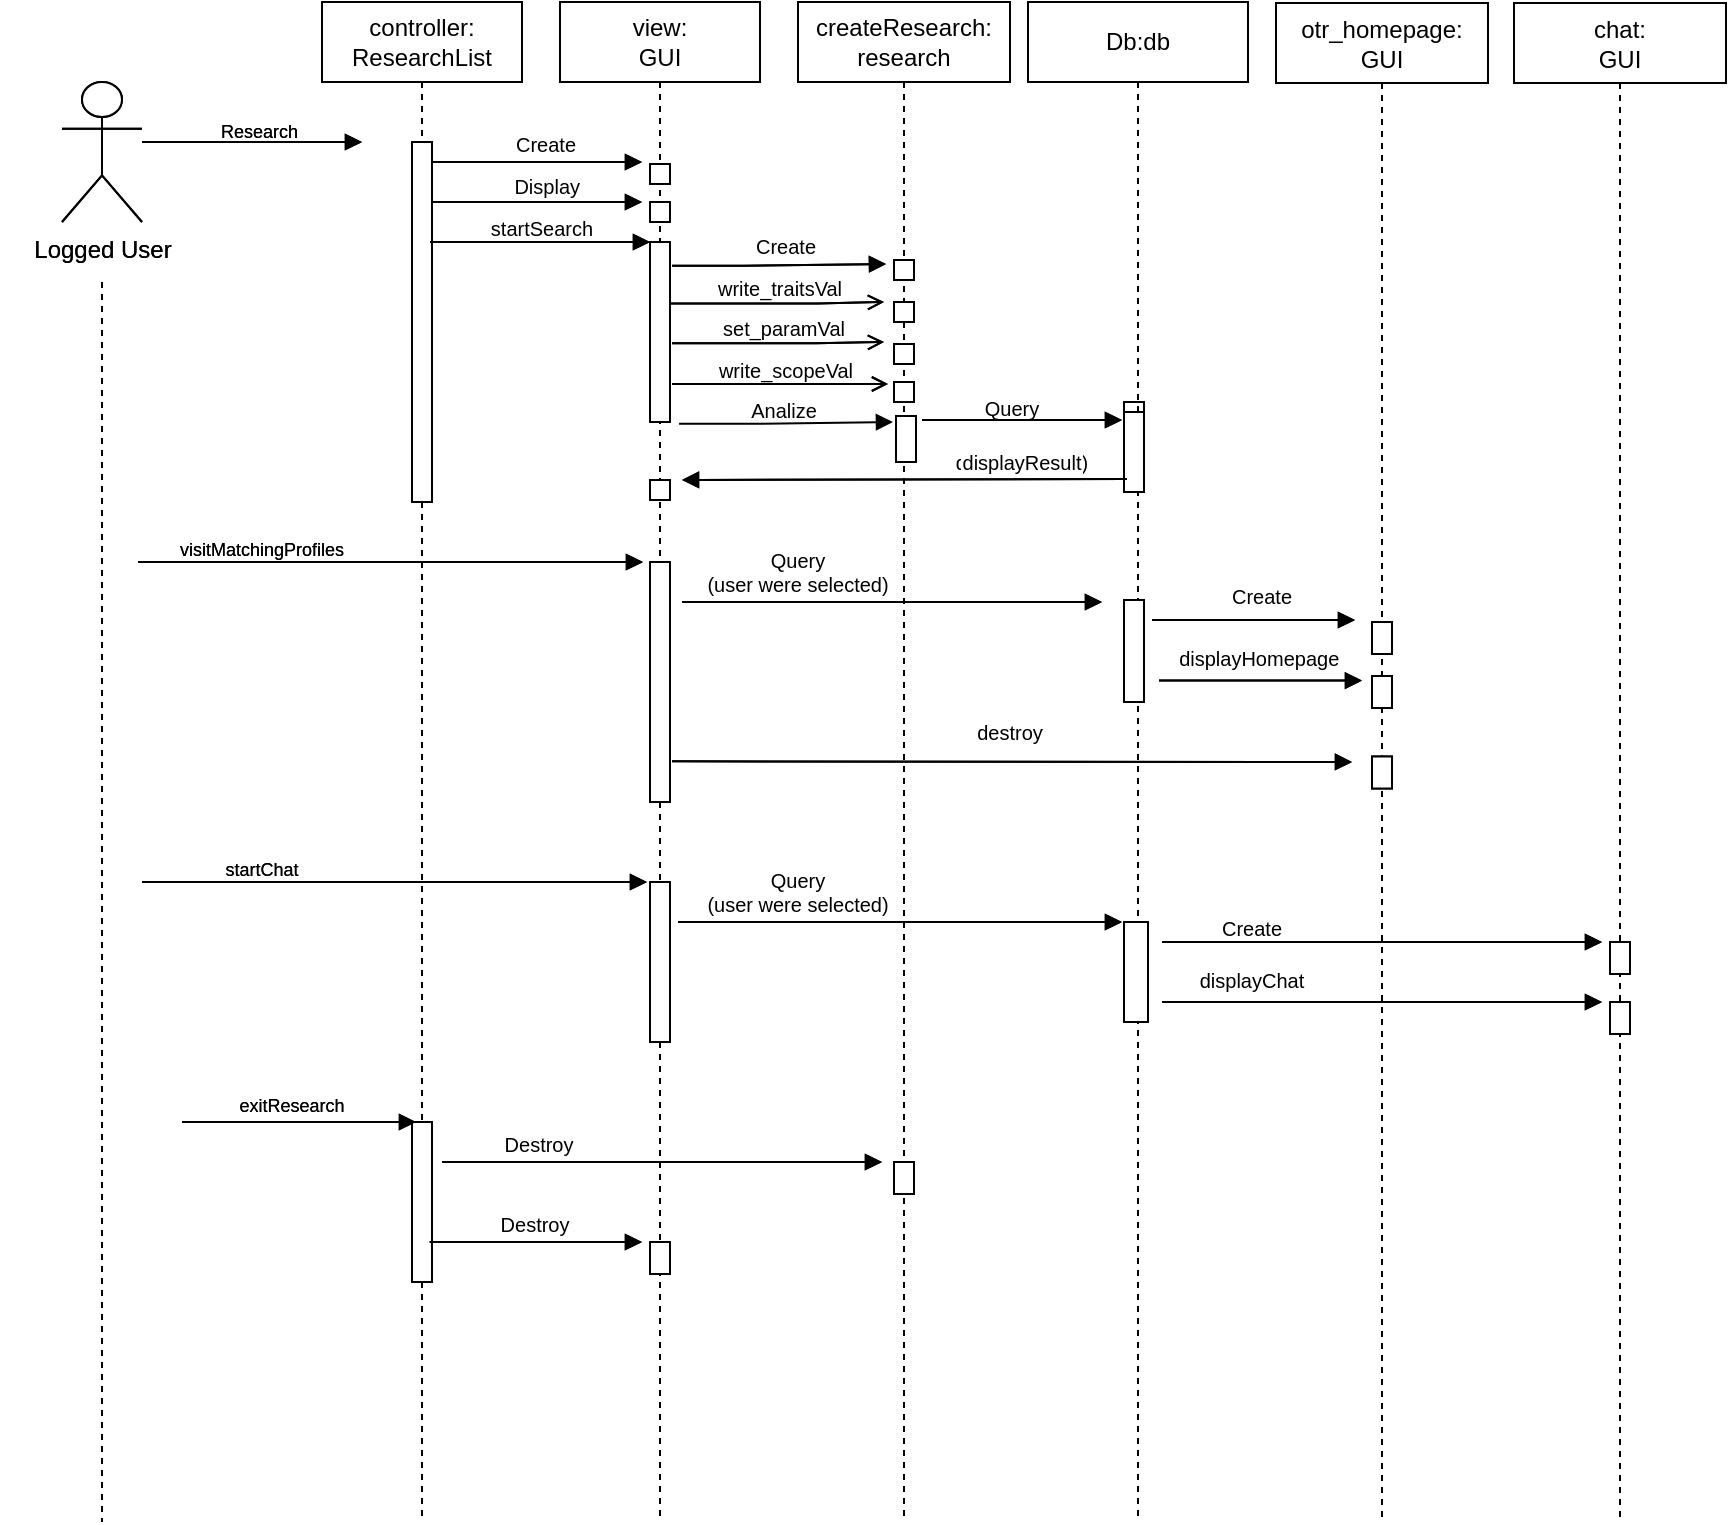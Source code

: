 <mxfile version="15.6.8" type="device"><diagram id="kgpKYQtTHZ0yAKxKKP6v" name="Page-1"><mxGraphModel dx="1748" dy="474" grid="1" gridSize="10" guides="1" tooltips="1" connect="1" arrows="1" fold="1" page="1" pageScale="1" pageWidth="850" pageHeight="1100" math="0" shadow="0"><root><mxCell id="0"/><mxCell id="1" parent="0"/><mxCell id="IDUp11lCbosn4RfqMqtq-4" value="Logged User" style="shape=umlActor;verticalLabelPosition=bottom;verticalAlign=top;html=1;outlineConnect=0;fontColor=default;strokeColor=default;fillColor=default;" parent="1" vertex="1"><mxGeometry x="20" y="40" width="40" height="70" as="geometry"/></mxCell><mxCell id="IDUp11lCbosn4RfqMqtq-7" value="controller:&lt;br&gt;ResearchList" style="shape=umlLifeline;perimeter=lifelinePerimeter;whiteSpace=wrap;html=1;container=1;collapsible=0;recursiveResize=0;outlineConnect=0;fontColor=default;strokeColor=default;fillColor=default;" parent="1" vertex="1"><mxGeometry x="150" width="100" height="760" as="geometry"/></mxCell><mxCell id="IDUp11lCbosn4RfqMqtq-15" value="" style="html=1;points=[];perimeter=orthogonalPerimeter;fontSize=9;fontColor=default;strokeColor=default;fillColor=default;" parent="IDUp11lCbosn4RfqMqtq-7" vertex="1"><mxGeometry x="45" y="70" width="10" height="180" as="geometry"/></mxCell><mxCell id="IDUp11lCbosn4RfqMqtq-74" value="" style="endArrow=block;endFill=1;html=1;edgeStyle=orthogonalEdgeStyle;align=left;verticalAlign=top;rounded=0;labelBackgroundColor=default;fontColor=default;strokeColor=default;" parent="IDUp11lCbosn4RfqMqtq-7" edge="1"><mxGeometry x="-1" relative="1" as="geometry"><mxPoint x="-92" y="280" as="sourcePoint"/><mxPoint x="160.5" y="280" as="targetPoint"/><Array as="points"><mxPoint x="102" y="280"/><mxPoint x="102" y="280"/></Array></mxGeometry></mxCell><mxCell id="IDUp11lCbosn4RfqMqtq-95" value="" style="endArrow=block;endFill=1;html=1;edgeStyle=orthogonalEdgeStyle;align=left;verticalAlign=top;rounded=0;labelBackgroundColor=default;fontColor=default;strokeColor=default;" parent="IDUp11lCbosn4RfqMqtq-7" edge="1"><mxGeometry x="-1" relative="1" as="geometry"><mxPoint x="-90.0" y="440" as="sourcePoint"/><mxPoint x="162.5" y="440" as="targetPoint"/><Array as="points"><mxPoint x="104" y="440"/><mxPoint x="104" y="440"/></Array></mxGeometry></mxCell><mxCell id="IDUp11lCbosn4RfqMqtq-153" value="" style="html=1;points=[];perimeter=orthogonalPerimeter;fontSize=9;fontColor=default;strokeColor=default;fillColor=default;" parent="IDUp11lCbosn4RfqMqtq-7" vertex="1"><mxGeometry x="45" y="560" width="10" height="80" as="geometry"/></mxCell><mxCell id="IDUp11lCbosn4RfqMqtq-10" value="" style="endArrow=block;endFill=1;html=1;edgeStyle=orthogonalEdgeStyle;align=left;verticalAlign=top;rounded=0;labelBackgroundColor=default;fontColor=default;strokeColor=default;" parent="1" edge="1"><mxGeometry x="-1" relative="1" as="geometry"><mxPoint x="60" y="70" as="sourcePoint"/><mxPoint x="170" y="70" as="targetPoint"/><Array as="points"><mxPoint x="60" y="70"/></Array></mxGeometry></mxCell><mxCell id="IDUp11lCbosn4RfqMqtq-14" value="" style="shape=umlLifeline;perimeter=lifelinePerimeter;whiteSpace=wrap;html=1;container=1;collapsible=0;recursiveResize=0;outlineConnect=0;fontColor=default;strokeColor=default;fillColor=default;size=0;" parent="1" vertex="1"><mxGeometry x="-10" y="140" width="100" height="620" as="geometry"/></mxCell><mxCell id="IDUp11lCbosn4RfqMqtq-12" value="&lt;span style=&quot;font-size: 9px&quot;&gt;Research&amp;nbsp;&lt;/span&gt;" style="text;html=1;strokeColor=none;fillColor=none;align=center;verticalAlign=middle;whiteSpace=wrap;rounded=0;fontColor=default;" parent="1" vertex="1"><mxGeometry x="90" y="49" width="60" height="30" as="geometry"/></mxCell><mxCell id="IDUp11lCbosn4RfqMqtq-16" value="view:&lt;br&gt;GUI" style="shape=umlLifeline;perimeter=lifelinePerimeter;whiteSpace=wrap;html=1;container=1;collapsible=0;recursiveResize=0;outlineConnect=0;fontColor=default;strokeColor=default;fillColor=default;" parent="1" vertex="1"><mxGeometry x="269" width="100" height="760" as="geometry"/></mxCell><mxCell id="IDUp11lCbosn4RfqMqtq-17" value="" style="html=1;points=[];perimeter=orthogonalPerimeter;fontSize=9;fontColor=default;strokeColor=default;fillColor=default;labelBackgroundColor=default;" parent="IDUp11lCbosn4RfqMqtq-16" vertex="1"><mxGeometry x="45" y="81" width="10" height="10" as="geometry"/></mxCell><mxCell id="IDUp11lCbosn4RfqMqtq-18" value="" style="endArrow=block;endFill=1;html=1;edgeStyle=orthogonalEdgeStyle;align=left;verticalAlign=top;rounded=0;labelBackgroundColor=default;fontSize=9;fontColor=default;strokeColor=default;" parent="IDUp11lCbosn4RfqMqtq-16" edge="1"><mxGeometry x="-1" relative="1" as="geometry"><mxPoint x="-64" y="80" as="sourcePoint"/><mxPoint x="41" y="80" as="targetPoint"/></mxGeometry></mxCell><mxCell id="IDUp11lCbosn4RfqMqtq-20" value="" style="html=1;points=[];perimeter=orthogonalPerimeter;fontSize=9;fontColor=default;strokeColor=default;fillColor=default;" parent="IDUp11lCbosn4RfqMqtq-16" vertex="1"><mxGeometry x="45" y="100" width="10" height="10" as="geometry"/></mxCell><mxCell id="IDUp11lCbosn4RfqMqtq-21" value="" style="endArrow=block;endFill=1;html=1;edgeStyle=orthogonalEdgeStyle;align=left;verticalAlign=top;rounded=0;labelBackgroundColor=default;fontSize=9;fontColor=default;strokeColor=default;fillColor=default;" parent="IDUp11lCbosn4RfqMqtq-16" edge="1"><mxGeometry x="-1" relative="1" as="geometry"><mxPoint x="-64" y="100" as="sourcePoint"/><mxPoint x="41" y="100" as="targetPoint"/></mxGeometry></mxCell><mxCell id="IDUp11lCbosn4RfqMqtq-52" value="" style="html=1;points=[];perimeter=orthogonalPerimeter;labelBackgroundColor=default;fontSize=10;fontColor=default;strokeColor=default;fillColor=default;" parent="IDUp11lCbosn4RfqMqtq-16" vertex="1"><mxGeometry x="45" y="120" width="10" height="80" as="geometry"/></mxCell><mxCell id="IDUp11lCbosn4RfqMqtq-72" value="" style="html=1;points=[];perimeter=orthogonalPerimeter;fontSize=9;fontColor=default;strokeColor=default;fillColor=default;" parent="IDUp11lCbosn4RfqMqtq-16" vertex="1"><mxGeometry x="45" y="280" width="10" height="120" as="geometry"/></mxCell><mxCell id="IDUp11lCbosn4RfqMqtq-77" value="" style="html=1;points=[];perimeter=orthogonalPerimeter;fontSize=9;fontColor=default;strokeColor=default;fillColor=default;" parent="IDUp11lCbosn4RfqMqtq-16" vertex="1"><mxGeometry x="45" y="239" width="10" height="10" as="geometry"/></mxCell><mxCell id="IDUp11lCbosn4RfqMqtq-123" value="" style="html=1;points=[];perimeter=orthogonalPerimeter;fontSize=9;fontColor=default;strokeColor=default;fillColor=default;" parent="IDUp11lCbosn4RfqMqtq-16" vertex="1"><mxGeometry x="45" y="440" width="10" height="80" as="geometry"/></mxCell><mxCell id="IDUp11lCbosn4RfqMqtq-157" value="" style="html=1;points=[];perimeter=orthogonalPerimeter;fontSize=9;fontColor=default;strokeColor=default;fillColor=default;" parent="IDUp11lCbosn4RfqMqtq-16" vertex="1"><mxGeometry x="45" y="620" width="10" height="16" as="geometry"/></mxCell><mxCell id="IDUp11lCbosn4RfqMqtq-167" value="" style="endArrow=block;endFill=1;html=1;edgeStyle=orthogonalEdgeStyle;align=left;verticalAlign=top;rounded=0;labelBackgroundColor=default;fontColor=default;strokeColor=default;" parent="IDUp11lCbosn4RfqMqtq-16" edge="1"><mxGeometry x="-1" relative="1" as="geometry"><mxPoint x="-65.0" y="120" as="sourcePoint"/><mxPoint x="45.0" y="120" as="targetPoint"/><Array as="points"><mxPoint x="-65" y="120"/></Array></mxGeometry></mxCell><mxCell id="IDUp11lCbosn4RfqMqtq-168" value="startSearch" style="text;align=center;fontStyle=0;verticalAlign=middle;spacingLeft=3;spacingRight=3;strokeColor=none;rotatable=0;points=[[0,0.5],[1,0.5]];portConstraint=eastwest;labelBackgroundColor=default;fontSize=10;fontColor=default;fillColor=none;" parent="IDUp11lCbosn4RfqMqtq-16" vertex="1"><mxGeometry x="-49" y="100" width="80" height="26" as="geometry"/></mxCell><mxCell id="IDUp11lCbosn4RfqMqtq-22" value="Create" style="text;align=center;fontStyle=0;verticalAlign=middle;spacingLeft=3;spacingRight=3;strokeColor=none;rotatable=0;points=[[0,0.5],[1,0.5]];portConstraint=eastwest;labelBackgroundColor=default;fontSize=10;fontColor=default;fillColor=none;" parent="1" vertex="1"><mxGeometry x="222" y="58" width="80" height="26" as="geometry"/></mxCell><mxCell id="IDUp11lCbosn4RfqMqtq-23" value="Display " style="text;align=center;fontStyle=0;verticalAlign=middle;spacingLeft=3;spacingRight=3;strokeColor=none;rotatable=0;points=[[0,0.5],[1,0.5]];portConstraint=eastwest;labelBackgroundColor=default;fontSize=10;fontColor=default;fillColor=none;" parent="1" vertex="1"><mxGeometry x="224" y="79" width="80" height="26" as="geometry"/></mxCell><mxCell id="IDUp11lCbosn4RfqMqtq-36" value="createResearch:&lt;br&gt;research" style="shape=umlLifeline;perimeter=lifelinePerimeter;whiteSpace=wrap;html=1;container=1;collapsible=0;recursiveResize=0;outlineConnect=0;fontColor=default;strokeColor=default;fillColor=default;" parent="1" vertex="1"><mxGeometry x="388" width="106" height="760" as="geometry"/></mxCell><mxCell id="IDUp11lCbosn4RfqMqtq-41" value="" style="html=1;points=[];perimeter=orthogonalPerimeter;fontSize=9;fontColor=default;strokeColor=default;fillColor=default;" parent="IDUp11lCbosn4RfqMqtq-36" vertex="1"><mxGeometry x="48" y="129" width="10" height="10" as="geometry"/></mxCell><mxCell id="IDUp11lCbosn4RfqMqtq-44" value="" style="html=1;points=[];perimeter=orthogonalPerimeter;fontSize=9;fontColor=default;strokeColor=default;fillColor=default;" parent="IDUp11lCbosn4RfqMqtq-36" vertex="1"><mxGeometry x="48" y="150" width="10" height="10" as="geometry"/></mxCell><mxCell id="IDUp11lCbosn4RfqMqtq-51" value="" style="html=1;points=[];perimeter=orthogonalPerimeter;fontSize=9;fontColor=default;strokeColor=default;fillColor=default;" parent="IDUp11lCbosn4RfqMqtq-36" vertex="1"><mxGeometry x="48" y="190" width="10" height="10" as="geometry"/></mxCell><mxCell id="IDUp11lCbosn4RfqMqtq-43" value="Create" style="text;align=center;fontStyle=0;verticalAlign=middle;spacingLeft=3;spacingRight=3;strokeColor=none;rotatable=0;points=[[0,0.5],[1,0.5]];portConstraint=eastwest;labelBackgroundColor=default;fontSize=10;fontColor=default;fillColor=none;" parent="IDUp11lCbosn4RfqMqtq-36" vertex="1"><mxGeometry x="-46" y="109" width="80" height="26" as="geometry"/></mxCell><mxCell id="IDUp11lCbosn4RfqMqtq-60" value="" style="endArrow=open;html=1;rounded=0;labelBackgroundColor=default;fontSize=10;fontColor=default;strokeColor=default;fillColor=default;endFill=0;" parent="IDUp11lCbosn4RfqMqtq-36" edge="1"><mxGeometry width="50" height="50" relative="1" as="geometry"><mxPoint x="-63" y="191" as="sourcePoint"/><mxPoint x="45" y="191" as="targetPoint"/></mxGeometry></mxCell><mxCell id="IDUp11lCbosn4RfqMqtq-80" value="" style="endArrow=block;html=1;rounded=0;labelBackgroundColor=default;fontSize=10;fontColor=default;strokeColor=default;fillColor=default;endFill=1;exitX=0;exitY=1;exitDx=0;exitDy=0;" parent="IDUp11lCbosn4RfqMqtq-36" source="IDUp11lCbosn4RfqMqtq-90" edge="1"><mxGeometry width="50" height="50" relative="1" as="geometry"><mxPoint x="68" y="300" as="sourcePoint"/><mxPoint x="152" y="300" as="targetPoint"/></mxGeometry></mxCell><mxCell id="IDUp11lCbosn4RfqMqtq-90" value="Query&lt;br&gt;(user were selected)" style="text;html=1;strokeColor=none;fillColor=none;align=center;verticalAlign=middle;whiteSpace=wrap;rounded=0;labelBackgroundColor=default;fontSize=10;fontColor=default;" parent="IDUp11lCbosn4RfqMqtq-36" vertex="1"><mxGeometry x="-58" y="270" width="116" height="30" as="geometry"/></mxCell><mxCell id="IDUp11lCbosn4RfqMqtq-127" value="" style="endArrow=block;html=1;rounded=0;labelBackgroundColor=default;fontSize=10;fontColor=default;strokeColor=default;fillColor=default;endFill=1;exitX=0;exitY=1;exitDx=0;exitDy=0;" parent="IDUp11lCbosn4RfqMqtq-36" edge="1"><mxGeometry width="50" height="50" relative="1" as="geometry"><mxPoint x="-60" y="460" as="sourcePoint"/><mxPoint x="162" y="460" as="targetPoint"/></mxGeometry></mxCell><mxCell id="IDUp11lCbosn4RfqMqtq-129" value="Query&lt;br&gt;(user were selected)" style="text;html=1;strokeColor=none;fillColor=none;align=center;verticalAlign=middle;whiteSpace=wrap;rounded=0;labelBackgroundColor=default;fontSize=10;fontColor=default;" parent="IDUp11lCbosn4RfqMqtq-36" vertex="1"><mxGeometry x="-58" y="430" width="116" height="30" as="geometry"/></mxCell><mxCell id="IDUp11lCbosn4RfqMqtq-144" value="" style="html=1;points=[];perimeter=orthogonalPerimeter;fontSize=9;fontColor=default;strokeColor=default;fillColor=default;" parent="IDUp11lCbosn4RfqMqtq-36" vertex="1"><mxGeometry x="48" y="580" width="10" height="16" as="geometry"/></mxCell><mxCell id="IDUp11lCbosn4RfqMqtq-38" value="" style="endArrow=block;endFill=1;html=1;edgeStyle=orthogonalEdgeStyle;align=left;verticalAlign=top;rounded=0;labelBackgroundColor=default;fontSize=9;fontColor=default;strokeColor=default;exitX=1.006;exitY=0.149;exitDx=0;exitDy=0;exitPerimeter=0;" parent="1" edge="1"><mxGeometry x="-1" relative="1" as="geometry"><mxPoint x="325.06" y="131.92" as="sourcePoint"/><mxPoint x="432" y="131" as="targetPoint"/><Array as="points"><mxPoint x="361" y="132"/></Array></mxGeometry></mxCell><mxCell id="IDUp11lCbosn4RfqMqtq-42" value="" style="endArrow=open;endFill=0;html=1;edgeStyle=orthogonalEdgeStyle;align=left;verticalAlign=top;rounded=0;labelBackgroundColor=default;fontSize=9;fontColor=default;strokeColor=default;exitX=0.933;exitY=0.384;exitDx=0;exitDy=0;exitPerimeter=0;" parent="1" edge="1"><mxGeometry x="-1" relative="1" as="geometry"><mxPoint x="324.33" y="150.72" as="sourcePoint"/><mxPoint x="431" y="150" as="targetPoint"/><Array as="points"><mxPoint x="398" y="151"/></Array></mxGeometry></mxCell><mxCell id="IDUp11lCbosn4RfqMqtq-45" value="write_traitsVal" style="text;align=center;fontStyle=0;verticalAlign=middle;spacingLeft=3;spacingRight=3;strokeColor=none;rotatable=0;points=[[0,0.5],[1,0.5]];portConstraint=eastwest;labelBackgroundColor=default;fontSize=10;fontColor=default;fillColor=none;" parent="1" vertex="1"><mxGeometry x="339" y="130" width="80" height="26" as="geometry"/></mxCell><mxCell id="IDUp11lCbosn4RfqMqtq-47" value="set_paramVal" style="text;align=center;fontStyle=0;verticalAlign=middle;spacingLeft=3;spacingRight=3;strokeColor=none;rotatable=0;points=[[0,0.5],[1,0.5]];portConstraint=eastwest;labelBackgroundColor=default;fontSize=10;fontColor=default;fillColor=none;" parent="1" vertex="1"><mxGeometry x="341" y="150" width="80" height="26" as="geometry"/></mxCell><mxCell id="IDUp11lCbosn4RfqMqtq-48" value="" style="html=1;points=[];perimeter=orthogonalPerimeter;fontSize=9;fontColor=default;strokeColor=default;fillColor=default;" parent="1" vertex="1"><mxGeometry x="436" y="171" width="10" height="10" as="geometry"/></mxCell><mxCell id="IDUp11lCbosn4RfqMqtq-46" value="" style="endArrow=open;endFill=0;html=1;edgeStyle=orthogonalEdgeStyle;align=left;verticalAlign=top;rounded=0;labelBackgroundColor=default;fontSize=9;fontColor=default;strokeColor=default;exitX=1.006;exitY=0.633;exitDx=0;exitDy=0;exitPerimeter=0;" parent="1" edge="1"><mxGeometry x="-1" relative="1" as="geometry"><mxPoint x="325.06" y="170.64" as="sourcePoint"/><mxPoint x="431" y="170" as="targetPoint"/><Array as="points"><mxPoint x="397" y="171"/></Array></mxGeometry></mxCell><mxCell id="IDUp11lCbosn4RfqMqtq-50" value="write_scopeVal" style="text;align=center;fontStyle=0;verticalAlign=middle;spacingLeft=3;spacingRight=3;strokeColor=none;rotatable=0;points=[[0,0.5],[1,0.5]];portConstraint=eastwest;labelBackgroundColor=default;fontSize=10;fontColor=default;fillColor=none;" parent="1" vertex="1"><mxGeometry x="342" y="171" width="80" height="26" as="geometry"/></mxCell><mxCell id="IDUp11lCbosn4RfqMqtq-53" value="Db:db" style="shape=umlLifeline;perimeter=lifelinePerimeter;whiteSpace=wrap;html=1;container=1;collapsible=0;recursiveResize=0;outlineConnect=0;fontColor=default;strokeColor=default;fillColor=default;size=40;" parent="1" vertex="1"><mxGeometry x="503" width="110" height="760" as="geometry"/></mxCell><mxCell id="IDUp11lCbosn4RfqMqtq-62" value="Query" style="text;align=center;fontStyle=0;verticalAlign=middle;spacingLeft=3;spacingRight=3;strokeColor=none;rotatable=0;points=[[0,0.5],[1,0.5]];portConstraint=eastwest;labelBackgroundColor=default;fontSize=10;fontColor=default;fillColor=none;" parent="IDUp11lCbosn4RfqMqtq-53" vertex="1"><mxGeometry x="-48" y="190" width="80" height="26" as="geometry"/></mxCell><mxCell id="IDUp11lCbosn4RfqMqtq-68" value="" style="html=1;points=[];perimeter=orthogonalPerimeter;labelBackgroundColor=default;fontSize=10;fontColor=default;strokeColor=default;fillColor=default;" parent="IDUp11lCbosn4RfqMqtq-53" vertex="1"><mxGeometry x="48" y="200" width="10" height="40" as="geometry"/></mxCell><mxCell id="IDUp11lCbosn4RfqMqtq-84" value="" style="html=1;points=[];perimeter=orthogonalPerimeter;labelBackgroundColor=default;fontSize=10;fontColor=default;strokeColor=default;fillColor=default;" parent="IDUp11lCbosn4RfqMqtq-53" vertex="1"><mxGeometry x="48" y="299" width="10" height="51" as="geometry"/></mxCell><mxCell id="IDUp11lCbosn4RfqMqtq-86" value="" style="endArrow=block;html=1;rounded=0;labelBackgroundColor=default;fontSize=10;fontColor=default;strokeColor=default;fillColor=default;endFill=1;" parent="IDUp11lCbosn4RfqMqtq-53" edge="1"><mxGeometry width="50" height="50" relative="1" as="geometry"><mxPoint x="62" y="309" as="sourcePoint"/><mxPoint x="163.5" y="309" as="targetPoint"/></mxGeometry></mxCell><mxCell id="IDUp11lCbosn4RfqMqtq-87" value="" style="endArrow=block;html=1;rounded=0;labelBackgroundColor=default;fontSize=10;fontColor=default;strokeColor=default;fillColor=default;endFill=1;" parent="IDUp11lCbosn4RfqMqtq-53" edge="1"><mxGeometry width="50" height="50" relative="1" as="geometry"><mxPoint x="65.5" y="339.31" as="sourcePoint"/><mxPoint x="167" y="339.31" as="targetPoint"/></mxGeometry></mxCell><mxCell id="IDUp11lCbosn4RfqMqtq-92" value="" style="endArrow=block;html=1;rounded=0;labelBackgroundColor=default;fontSize=10;fontColor=default;strokeColor=default;fillColor=default;endFill=1;exitX=0;exitY=1;exitDx=0;exitDy=0;" parent="IDUp11lCbosn4RfqMqtq-53" edge="1"><mxGeometry width="50" height="50" relative="1" as="geometry"><mxPoint x="-178" y="379.66" as="sourcePoint"/><mxPoint x="162" y="380" as="targetPoint"/></mxGeometry></mxCell><mxCell id="IDUp11lCbosn4RfqMqtq-128" value="" style="html=1;points=[];perimeter=orthogonalPerimeter;labelBackgroundColor=default;fontSize=10;fontColor=default;strokeColor=default;fillColor=default;" parent="IDUp11lCbosn4RfqMqtq-53" vertex="1"><mxGeometry x="48" y="460" width="12" height="50" as="geometry"/></mxCell><mxCell id="IDUp11lCbosn4RfqMqtq-135" value="Create" style="text;align=center;fontStyle=0;verticalAlign=middle;spacingLeft=3;spacingRight=3;strokeColor=none;rotatable=0;points=[[0,0.5],[1,0.5]];portConstraint=eastwest;labelBackgroundColor=default;fontSize=10;fontColor=default;fillColor=none;" parent="IDUp11lCbosn4RfqMqtq-53" vertex="1"><mxGeometry x="72" y="450" width="80" height="26" as="geometry"/></mxCell><mxCell id="IDUp11lCbosn4RfqMqtq-138" value="displayChat" style="text;align=center;fontStyle=0;verticalAlign=middle;spacingLeft=3;spacingRight=3;strokeColor=none;rotatable=0;points=[[0,0.5],[1,0.5]];portConstraint=eastwest;labelBackgroundColor=default;fontSize=10;fontColor=default;fillColor=none;" parent="IDUp11lCbosn4RfqMqtq-53" vertex="1"><mxGeometry x="72" y="476" width="80" height="26" as="geometry"/></mxCell><mxCell id="IDUp11lCbosn4RfqMqtq-61" value="" style="endArrow=block;html=1;rounded=0;labelBackgroundColor=default;fontSize=10;fontColor=default;strokeColor=default;fillColor=default;endFill=1;" parent="1" edge="1"><mxGeometry width="50" height="50" relative="1" as="geometry"><mxPoint x="450" y="209" as="sourcePoint"/><mxPoint x="550" y="209" as="targetPoint"/></mxGeometry></mxCell><mxCell id="IDUp11lCbosn4RfqMqtq-65" value="otr_homepage:&lt;br&gt;GUI" style="shape=umlLifeline;perimeter=lifelinePerimeter;whiteSpace=wrap;html=1;container=1;collapsible=0;recursiveResize=0;outlineConnect=0;fontColor=default;strokeColor=default;fillColor=default;" parent="1" vertex="1"><mxGeometry x="627" y="0.5" width="106" height="759.5" as="geometry"/></mxCell><mxCell id="IDUp11lCbosn4RfqMqtq-85" value="" style="html=1;points=[];perimeter=orthogonalPerimeter;fontSize=9;fontColor=default;strokeColor=default;fillColor=default;" parent="IDUp11lCbosn4RfqMqtq-65" vertex="1"><mxGeometry x="48" y="309.5" width="10" height="16" as="geometry"/></mxCell><mxCell id="IDUp11lCbosn4RfqMqtq-91" value="" style="html=1;points=[];perimeter=orthogonalPerimeter;fontSize=9;fontColor=default;strokeColor=default;fillColor=default;" parent="IDUp11lCbosn4RfqMqtq-65" vertex="1"><mxGeometry x="48" y="336.5" width="10" height="16" as="geometry"/></mxCell><mxCell id="IDUp11lCbosn4RfqMqtq-93" value="" style="html=1;points=[];perimeter=orthogonalPerimeter;fontSize=9;fontColor=default;strokeColor=default;fillColor=default;" parent="IDUp11lCbosn4RfqMqtq-65" vertex="1"><mxGeometry x="48" y="376.75" width="10" height="16" as="geometry"/></mxCell><mxCell id="IDUp11lCbosn4RfqMqtq-134" value="" style="endArrow=block;html=1;rounded=0;labelBackgroundColor=default;fontSize=10;fontColor=default;strokeColor=default;fillColor=default;endFill=1;" parent="IDUp11lCbosn4RfqMqtq-65" edge="1"><mxGeometry width="50" height="50" relative="1" as="geometry"><mxPoint x="-57" y="469.5" as="sourcePoint"/><mxPoint x="163" y="469.5" as="targetPoint"/></mxGeometry></mxCell><mxCell id="IDUp11lCbosn4RfqMqtq-137" value="" style="endArrow=block;html=1;rounded=0;labelBackgroundColor=default;fontSize=10;fontColor=default;strokeColor=default;fillColor=default;endFill=1;" parent="IDUp11lCbosn4RfqMqtq-65" edge="1"><mxGeometry width="50" height="50" relative="1" as="geometry"><mxPoint x="-57" y="499.5" as="sourcePoint"/><mxPoint x="163" y="499.5" as="targetPoint"/></mxGeometry></mxCell><mxCell id="IDUp11lCbosn4RfqMqtq-67" value="" style="html=1;points=[];perimeter=orthogonalPerimeter;fontSize=9;fontColor=default;strokeColor=default;fillColor=default;" parent="1" vertex="1"><mxGeometry x="437" y="207" width="10" height="10" as="geometry"/></mxCell><mxCell id="IDUp11lCbosn4RfqMqtq-70" value="" style="endArrow=block;html=1;rounded=0;labelBackgroundColor=default;fontSize=10;fontColor=default;strokeColor=default;fillColor=default;endFill=1;" parent="1" edge="1"><mxGeometry width="50" height="50" relative="1" as="geometry"><mxPoint x="552.5" y="238.5" as="sourcePoint"/><mxPoint x="330" y="239" as="targetPoint"/></mxGeometry></mxCell><mxCell id="IDUp11lCbosn4RfqMqtq-71" value="displayResult()" style="text;align=center;fontStyle=0;verticalAlign=middle;spacingLeft=3;spacingRight=3;strokeColor=none;rotatable=0;points=[[0,0.5],[1,0.5]];portConstraint=eastwest;labelBackgroundColor=default;fontSize=10;fontColor=default;fillColor=none;" parent="1" vertex="1"><mxGeometry x="460" y="217" width="80" height="26" as="geometry"/></mxCell><mxCell id="IDUp11lCbosn4RfqMqtq-75" value="&lt;span style=&quot;font-size: 9px&quot;&gt;visitMatchingProfiles&lt;/span&gt;" style="text;html=1;strokeColor=none;fillColor=none;align=center;verticalAlign=middle;whiteSpace=wrap;rounded=0;fontColor=default;" parent="1" vertex="1"><mxGeometry x="90" y="258" width="60" height="30" as="geometry"/></mxCell><mxCell id="IDUp11lCbosn4RfqMqtq-88" value="Create" style="text;align=center;fontStyle=0;verticalAlign=middle;spacingLeft=3;spacingRight=3;strokeColor=none;rotatable=0;points=[[0,0.5],[1,0.5]];portConstraint=eastwest;labelBackgroundColor=default;fontSize=10;fontColor=default;fillColor=none;" parent="1" vertex="1"><mxGeometry x="580" y="284" width="80" height="26" as="geometry"/></mxCell><mxCell id="IDUp11lCbosn4RfqMqtq-89" value="displayHomepage " style="text;align=center;fontStyle=0;verticalAlign=middle;spacingLeft=3;spacingRight=3;strokeColor=none;rotatable=0;points=[[0,0.5],[1,0.5]];portConstraint=eastwest;labelBackgroundColor=default;fontSize=10;fontColor=default;fillColor=none;" parent="1" vertex="1"><mxGeometry x="580" y="315" width="80" height="26" as="geometry"/></mxCell><mxCell id="IDUp11lCbosn4RfqMqtq-94" value="destroy" style="text;html=1;strokeColor=none;fillColor=none;align=center;verticalAlign=middle;whiteSpace=wrap;rounded=0;labelBackgroundColor=default;fontSize=10;fontColor=default;" parent="1" vertex="1"><mxGeometry x="436" y="350" width="116" height="30" as="geometry"/></mxCell><mxCell id="IDUp11lCbosn4RfqMqtq-130" value="chat:&lt;br&gt;GUI" style="shape=umlLifeline;perimeter=lifelinePerimeter;whiteSpace=wrap;html=1;container=1;collapsible=0;recursiveResize=0;outlineConnect=0;fontColor=default;strokeColor=default;fillColor=default;" parent="1" vertex="1"><mxGeometry x="746" y="0.5" width="106" height="759.5" as="geometry"/></mxCell><mxCell id="IDUp11lCbosn4RfqMqtq-131" value="" style="html=1;points=[];perimeter=orthogonalPerimeter;fontSize=9;fontColor=default;strokeColor=default;fillColor=default;" parent="IDUp11lCbosn4RfqMqtq-130" vertex="1"><mxGeometry x="48" y="499.5" width="10" height="16" as="geometry"/></mxCell><mxCell id="IDUp11lCbosn4RfqMqtq-133" value="" style="html=1;points=[];perimeter=orthogonalPerimeter;fontSize=9;fontColor=default;strokeColor=default;fillColor=default;" parent="IDUp11lCbosn4RfqMqtq-130" vertex="1"><mxGeometry x="48" y="469.5" width="10" height="16" as="geometry"/></mxCell><mxCell id="IDUp11lCbosn4RfqMqtq-140" value="&lt;span style=&quot;font-size: 9px&quot;&gt;startChat&lt;/span&gt;" style="text;html=1;strokeColor=none;fillColor=none;align=center;verticalAlign=middle;whiteSpace=wrap;rounded=0;fontColor=default;" parent="1" vertex="1"><mxGeometry x="90" y="418" width="60" height="30" as="geometry"/></mxCell><mxCell id="IDUp11lCbosn4RfqMqtq-145" value="" style="endArrow=block;endFill=1;html=1;edgeStyle=orthogonalEdgeStyle;align=left;verticalAlign=top;rounded=0;labelBackgroundColor=default;fontColor=default;strokeColor=default;" parent="1" edge="1"><mxGeometry x="-1" relative="1" as="geometry"><mxPoint x="80" y="560" as="sourcePoint"/><mxPoint x="197" y="560" as="targetPoint"/><Array as="points"/></mxGeometry></mxCell><mxCell id="IDUp11lCbosn4RfqMqtq-146" value="&lt;span style=&quot;font-size: 9px&quot;&gt;exitResearch&lt;/span&gt;" style="text;html=1;strokeColor=none;fillColor=none;align=center;verticalAlign=middle;whiteSpace=wrap;rounded=0;fontColor=default;" parent="1" vertex="1"><mxGeometry x="80" y="536" width="110" height="30" as="geometry"/></mxCell><mxCell id="IDUp11lCbosn4RfqMqtq-155" value="Destroy" style="html=1;verticalAlign=bottom;endArrow=block;rounded=0;labelBackgroundColor=default;fontSize=10;fontColor=default;strokeColor=default;fillColor=default;" parent="1" edge="1"><mxGeometry x="-0.566" width="80" relative="1" as="geometry"><mxPoint x="210" y="580" as="sourcePoint"/><mxPoint x="430" y="580" as="targetPoint"/><mxPoint as="offset"/></mxGeometry></mxCell><mxCell id="IDUp11lCbosn4RfqMqtq-156" value="Destroy" style="html=1;verticalAlign=bottom;endArrow=block;rounded=0;labelBackgroundColor=default;fontSize=10;fontColor=default;strokeColor=default;fillColor=default;" parent="1" edge="1"><mxGeometry x="-0.02" width="80" relative="1" as="geometry"><mxPoint x="203.75" y="620" as="sourcePoint"/><mxPoint x="310" y="620" as="targetPoint"/><mxPoint as="offset"/></mxGeometry></mxCell><mxCell id="-dZbd_QI-3obWBgdOfjK-1" value="Logged User" style="shape=umlActor;verticalLabelPosition=bottom;verticalAlign=top;html=1;outlineConnect=0;fontColor=default;strokeColor=default;fillColor=default;" parent="1" vertex="1"><mxGeometry x="20" y="40" width="40" height="70" as="geometry"/></mxCell><mxCell id="-dZbd_QI-3obWBgdOfjK-2" value="controller:&lt;br&gt;ResearchList" style="shape=umlLifeline;perimeter=lifelinePerimeter;whiteSpace=wrap;html=1;container=1;collapsible=0;recursiveResize=0;outlineConnect=0;fontColor=default;strokeColor=default;fillColor=default;" parent="1" vertex="1"><mxGeometry x="150" width="100" height="760" as="geometry"/></mxCell><mxCell id="-dZbd_QI-3obWBgdOfjK-3" value="" style="html=1;points=[];perimeter=orthogonalPerimeter;fontSize=9;fontColor=default;strokeColor=default;fillColor=default;" parent="-dZbd_QI-3obWBgdOfjK-2" vertex="1"><mxGeometry x="45" y="70" width="10" height="180" as="geometry"/></mxCell><mxCell id="-dZbd_QI-3obWBgdOfjK-4" value="" style="endArrow=block;endFill=1;html=1;edgeStyle=orthogonalEdgeStyle;align=left;verticalAlign=top;rounded=0;labelBackgroundColor=default;fontColor=default;strokeColor=default;" parent="-dZbd_QI-3obWBgdOfjK-2" edge="1"><mxGeometry x="-1" relative="1" as="geometry"><mxPoint x="-92" y="280" as="sourcePoint"/><mxPoint x="160.5" y="280" as="targetPoint"/><Array as="points"><mxPoint x="102" y="280"/><mxPoint x="102" y="280"/></Array></mxGeometry></mxCell><mxCell id="-dZbd_QI-3obWBgdOfjK-5" value="" style="endArrow=block;endFill=1;html=1;edgeStyle=orthogonalEdgeStyle;align=left;verticalAlign=top;rounded=0;labelBackgroundColor=default;fontColor=default;strokeColor=default;" parent="-dZbd_QI-3obWBgdOfjK-2" edge="1"><mxGeometry x="-1" relative="1" as="geometry"><mxPoint x="-90.0" y="440" as="sourcePoint"/><mxPoint x="162.5" y="440" as="targetPoint"/><Array as="points"><mxPoint x="104" y="440"/><mxPoint x="104" y="440"/></Array></mxGeometry></mxCell><mxCell id="-dZbd_QI-3obWBgdOfjK-6" value="" style="html=1;points=[];perimeter=orthogonalPerimeter;fontSize=9;fontColor=default;strokeColor=default;fillColor=default;" parent="-dZbd_QI-3obWBgdOfjK-2" vertex="1"><mxGeometry x="45" y="560" width="10" height="80" as="geometry"/></mxCell><mxCell id="-dZbd_QI-3obWBgdOfjK-7" value="" style="endArrow=block;endFill=1;html=1;edgeStyle=orthogonalEdgeStyle;align=left;verticalAlign=top;rounded=0;labelBackgroundColor=default;fontColor=default;strokeColor=default;" parent="1" edge="1"><mxGeometry x="-1" relative="1" as="geometry"><mxPoint x="60" y="70" as="sourcePoint"/><mxPoint x="170" y="70" as="targetPoint"/><Array as="points"><mxPoint x="60" y="70"/></Array></mxGeometry></mxCell><mxCell id="-dZbd_QI-3obWBgdOfjK-8" value="" style="shape=umlLifeline;perimeter=lifelinePerimeter;whiteSpace=wrap;html=1;container=1;collapsible=0;recursiveResize=0;outlineConnect=0;fontColor=default;strokeColor=default;fillColor=default;size=0;" parent="1" vertex="1"><mxGeometry x="-10" y="140" width="100" height="620" as="geometry"/></mxCell><mxCell id="-dZbd_QI-3obWBgdOfjK-9" value="&lt;span style=&quot;font-size: 9px&quot;&gt;Research&amp;nbsp;&lt;/span&gt;" style="text;html=1;strokeColor=none;fillColor=none;align=center;verticalAlign=middle;whiteSpace=wrap;rounded=0;fontColor=default;" parent="1" vertex="1"><mxGeometry x="90" y="49" width="60" height="30" as="geometry"/></mxCell><mxCell id="-dZbd_QI-3obWBgdOfjK-10" value="view:&lt;br&gt;GUI" style="shape=umlLifeline;perimeter=lifelinePerimeter;whiteSpace=wrap;html=1;container=1;collapsible=0;recursiveResize=0;outlineConnect=0;fontColor=default;strokeColor=default;fillColor=default;" parent="1" vertex="1"><mxGeometry x="269" width="100" height="760" as="geometry"/></mxCell><mxCell id="-dZbd_QI-3obWBgdOfjK-11" value="" style="html=1;points=[];perimeter=orthogonalPerimeter;fontSize=9;fontColor=default;strokeColor=default;fillColor=default;labelBackgroundColor=default;" parent="-dZbd_QI-3obWBgdOfjK-10" vertex="1"><mxGeometry x="45" y="81" width="10" height="10" as="geometry"/></mxCell><mxCell id="-dZbd_QI-3obWBgdOfjK-12" value="" style="endArrow=block;endFill=1;html=1;edgeStyle=orthogonalEdgeStyle;align=left;verticalAlign=top;rounded=0;labelBackgroundColor=default;fontSize=9;fontColor=default;strokeColor=default;" parent="-dZbd_QI-3obWBgdOfjK-10" edge="1"><mxGeometry x="-1" relative="1" as="geometry"><mxPoint x="-64" y="80" as="sourcePoint"/><mxPoint x="41" y="80" as="targetPoint"/></mxGeometry></mxCell><mxCell id="-dZbd_QI-3obWBgdOfjK-13" value="" style="html=1;points=[];perimeter=orthogonalPerimeter;fontSize=9;fontColor=default;strokeColor=default;fillColor=default;" parent="-dZbd_QI-3obWBgdOfjK-10" vertex="1"><mxGeometry x="45" y="100" width="10" height="10" as="geometry"/></mxCell><mxCell id="-dZbd_QI-3obWBgdOfjK-14" value="" style="endArrow=block;endFill=1;html=1;edgeStyle=orthogonalEdgeStyle;align=left;verticalAlign=top;rounded=0;labelBackgroundColor=default;fontSize=9;fontColor=default;strokeColor=default;fillColor=default;" parent="-dZbd_QI-3obWBgdOfjK-10" edge="1"><mxGeometry x="-1" relative="1" as="geometry"><mxPoint x="-64" y="100" as="sourcePoint"/><mxPoint x="41" y="100" as="targetPoint"/></mxGeometry></mxCell><mxCell id="-dZbd_QI-3obWBgdOfjK-15" value="" style="html=1;points=[];perimeter=orthogonalPerimeter;labelBackgroundColor=default;fontSize=10;fontColor=default;strokeColor=default;fillColor=default;" parent="-dZbd_QI-3obWBgdOfjK-10" vertex="1"><mxGeometry x="45" y="120" width="10" height="90" as="geometry"/></mxCell><mxCell id="-dZbd_QI-3obWBgdOfjK-16" value="" style="html=1;points=[];perimeter=orthogonalPerimeter;fontSize=9;fontColor=default;strokeColor=default;fillColor=default;" parent="-dZbd_QI-3obWBgdOfjK-10" vertex="1"><mxGeometry x="45" y="280" width="10" height="120" as="geometry"/></mxCell><mxCell id="-dZbd_QI-3obWBgdOfjK-17" value="" style="html=1;points=[];perimeter=orthogonalPerimeter;fontSize=9;fontColor=default;strokeColor=default;fillColor=default;" parent="-dZbd_QI-3obWBgdOfjK-10" vertex="1"><mxGeometry x="45" y="239" width="10" height="10" as="geometry"/></mxCell><mxCell id="-dZbd_QI-3obWBgdOfjK-18" value="" style="html=1;points=[];perimeter=orthogonalPerimeter;fontSize=9;fontColor=default;strokeColor=default;fillColor=default;" parent="-dZbd_QI-3obWBgdOfjK-10" vertex="1"><mxGeometry x="45" y="440" width="10" height="80" as="geometry"/></mxCell><mxCell id="-dZbd_QI-3obWBgdOfjK-19" value="" style="html=1;points=[];perimeter=orthogonalPerimeter;fontSize=9;fontColor=default;strokeColor=default;fillColor=default;" parent="-dZbd_QI-3obWBgdOfjK-10" vertex="1"><mxGeometry x="45" y="620" width="10" height="16" as="geometry"/></mxCell><mxCell id="-dZbd_QI-3obWBgdOfjK-20" value="" style="endArrow=block;endFill=1;html=1;edgeStyle=orthogonalEdgeStyle;align=left;verticalAlign=top;rounded=0;labelBackgroundColor=default;fontColor=default;strokeColor=default;" parent="-dZbd_QI-3obWBgdOfjK-10" edge="1"><mxGeometry x="-1" relative="1" as="geometry"><mxPoint x="-65.0" y="120" as="sourcePoint"/><mxPoint x="45.0" y="120" as="targetPoint"/><Array as="points"><mxPoint x="-65" y="120"/></Array></mxGeometry></mxCell><mxCell id="-dZbd_QI-3obWBgdOfjK-21" value="startSearch" style="text;align=center;fontStyle=0;verticalAlign=middle;spacingLeft=3;spacingRight=3;strokeColor=none;rotatable=0;points=[[0,0.5],[1,0.5]];portConstraint=eastwest;labelBackgroundColor=default;fontSize=10;fontColor=default;fillColor=none;" parent="-dZbd_QI-3obWBgdOfjK-10" vertex="1"><mxGeometry x="-49" y="100" width="80" height="26" as="geometry"/></mxCell><mxCell id="-dZbd_QI-3obWBgdOfjK-22" value="Create" style="text;align=center;fontStyle=0;verticalAlign=middle;spacingLeft=3;spacingRight=3;strokeColor=none;rotatable=0;points=[[0,0.5],[1,0.5]];portConstraint=eastwest;labelBackgroundColor=default;fontSize=10;fontColor=default;fillColor=none;" parent="1" vertex="1"><mxGeometry x="222" y="58" width="80" height="26" as="geometry"/></mxCell><mxCell id="-dZbd_QI-3obWBgdOfjK-23" value="Display " style="text;align=center;fontStyle=0;verticalAlign=middle;spacingLeft=3;spacingRight=3;strokeColor=none;rotatable=0;points=[[0,0.5],[1,0.5]];portConstraint=eastwest;labelBackgroundColor=default;fontSize=10;fontColor=default;fillColor=none;" parent="1" vertex="1"><mxGeometry x="224" y="79" width="80" height="26" as="geometry"/></mxCell><mxCell id="-dZbd_QI-3obWBgdOfjK-24" value="createResearch:&lt;br&gt;research" style="shape=umlLifeline;perimeter=lifelinePerimeter;whiteSpace=wrap;html=1;container=1;collapsible=0;recursiveResize=0;outlineConnect=0;fontColor=default;strokeColor=default;fillColor=default;" parent="1" vertex="1"><mxGeometry x="388" width="106" height="760" as="geometry"/></mxCell><mxCell id="-dZbd_QI-3obWBgdOfjK-25" value="" style="html=1;points=[];perimeter=orthogonalPerimeter;fontSize=9;fontColor=default;strokeColor=default;fillColor=default;" parent="-dZbd_QI-3obWBgdOfjK-24" vertex="1"><mxGeometry x="48" y="129" width="10" height="10" as="geometry"/></mxCell><mxCell id="-dZbd_QI-3obWBgdOfjK-26" value="" style="html=1;points=[];perimeter=orthogonalPerimeter;fontSize=9;fontColor=default;strokeColor=default;fillColor=default;" parent="-dZbd_QI-3obWBgdOfjK-24" vertex="1"><mxGeometry x="48" y="150" width="10" height="10" as="geometry"/></mxCell><mxCell id="-dZbd_QI-3obWBgdOfjK-27" value="" style="html=1;points=[];perimeter=orthogonalPerimeter;fontSize=9;fontColor=default;strokeColor=default;fillColor=default;" parent="-dZbd_QI-3obWBgdOfjK-24" vertex="1"><mxGeometry x="48" y="190" width="10" height="10" as="geometry"/></mxCell><mxCell id="-dZbd_QI-3obWBgdOfjK-28" value="Create" style="text;align=center;fontStyle=0;verticalAlign=middle;spacingLeft=3;spacingRight=3;strokeColor=none;rotatable=0;points=[[0,0.5],[1,0.5]];portConstraint=eastwest;labelBackgroundColor=default;fontSize=10;fontColor=default;fillColor=none;" parent="-dZbd_QI-3obWBgdOfjK-24" vertex="1"><mxGeometry x="-46" y="109" width="80" height="26" as="geometry"/></mxCell><mxCell id="-dZbd_QI-3obWBgdOfjK-29" value="" style="endArrow=open;html=1;rounded=0;labelBackgroundColor=default;fontSize=10;fontColor=default;strokeColor=default;fillColor=default;endFill=0;" parent="-dZbd_QI-3obWBgdOfjK-24" edge="1"><mxGeometry width="50" height="50" relative="1" as="geometry"><mxPoint x="-63" y="191" as="sourcePoint"/><mxPoint x="45" y="191" as="targetPoint"/></mxGeometry></mxCell><mxCell id="-dZbd_QI-3obWBgdOfjK-30" value="" style="endArrow=block;html=1;rounded=0;labelBackgroundColor=default;fontSize=10;fontColor=default;strokeColor=default;fillColor=default;endFill=1;exitX=0;exitY=1;exitDx=0;exitDy=0;" parent="-dZbd_QI-3obWBgdOfjK-24" source="-dZbd_QI-3obWBgdOfjK-31" edge="1"><mxGeometry width="50" height="50" relative="1" as="geometry"><mxPoint x="68" y="300" as="sourcePoint"/><mxPoint x="152" y="300" as="targetPoint"/></mxGeometry></mxCell><mxCell id="-dZbd_QI-3obWBgdOfjK-31" value="Query&lt;br&gt;(user were selected)" style="text;html=1;strokeColor=none;fillColor=none;align=center;verticalAlign=middle;whiteSpace=wrap;rounded=0;labelBackgroundColor=default;fontSize=10;fontColor=default;" parent="-dZbd_QI-3obWBgdOfjK-24" vertex="1"><mxGeometry x="-58" y="270" width="116" height="30" as="geometry"/></mxCell><mxCell id="-dZbd_QI-3obWBgdOfjK-32" value="" style="endArrow=block;html=1;rounded=0;labelBackgroundColor=default;fontSize=10;fontColor=default;strokeColor=default;fillColor=default;endFill=1;exitX=0;exitY=1;exitDx=0;exitDy=0;" parent="-dZbd_QI-3obWBgdOfjK-24" edge="1"><mxGeometry width="50" height="50" relative="1" as="geometry"><mxPoint x="-60" y="460" as="sourcePoint"/><mxPoint x="162" y="460" as="targetPoint"/></mxGeometry></mxCell><mxCell id="-dZbd_QI-3obWBgdOfjK-33" value="Query&lt;br&gt;(user were selected)" style="text;html=1;strokeColor=none;fillColor=none;align=center;verticalAlign=middle;whiteSpace=wrap;rounded=0;labelBackgroundColor=default;fontSize=10;fontColor=default;" parent="-dZbd_QI-3obWBgdOfjK-24" vertex="1"><mxGeometry x="-58" y="430" width="116" height="30" as="geometry"/></mxCell><mxCell id="-dZbd_QI-3obWBgdOfjK-34" value="" style="html=1;points=[];perimeter=orthogonalPerimeter;fontSize=9;fontColor=default;strokeColor=default;fillColor=default;" parent="-dZbd_QI-3obWBgdOfjK-24" vertex="1"><mxGeometry x="48" y="580" width="10" height="16" as="geometry"/></mxCell><mxCell id="-dZbd_QI-3obWBgdOfjK-35" value="" style="endArrow=block;endFill=1;html=1;edgeStyle=orthogonalEdgeStyle;align=left;verticalAlign=top;rounded=0;labelBackgroundColor=default;fontSize=9;fontColor=default;strokeColor=default;exitX=1.006;exitY=0.149;exitDx=0;exitDy=0;exitPerimeter=0;" parent="-dZbd_QI-3obWBgdOfjK-24" edge="1"><mxGeometry x="-1" relative="1" as="geometry"><mxPoint x="-59.47" y="210.92" as="sourcePoint"/><mxPoint x="47.47" y="210" as="targetPoint"/><Array as="points"><mxPoint x="-23.53" y="211"/></Array></mxGeometry></mxCell><mxCell id="-dZbd_QI-3obWBgdOfjK-36" value="" style="endArrow=block;endFill=1;html=1;edgeStyle=orthogonalEdgeStyle;align=left;verticalAlign=top;rounded=0;labelBackgroundColor=default;fontSize=9;fontColor=default;strokeColor=default;exitX=1.006;exitY=0.149;exitDx=0;exitDy=0;exitPerimeter=0;" parent="1" edge="1"><mxGeometry x="-1" relative="1" as="geometry"><mxPoint x="325.06" y="131.92" as="sourcePoint"/><mxPoint x="432" y="131" as="targetPoint"/><Array as="points"><mxPoint x="361" y="132"/></Array></mxGeometry></mxCell><mxCell id="-dZbd_QI-3obWBgdOfjK-37" value="" style="endArrow=open;endFill=0;html=1;edgeStyle=orthogonalEdgeStyle;align=left;verticalAlign=top;rounded=0;labelBackgroundColor=default;fontSize=9;fontColor=default;strokeColor=default;exitX=0.933;exitY=0.384;exitDx=0;exitDy=0;exitPerimeter=0;" parent="1" edge="1"><mxGeometry x="-1" relative="1" as="geometry"><mxPoint x="324.33" y="150.72" as="sourcePoint"/><mxPoint x="431" y="150" as="targetPoint"/><Array as="points"><mxPoint x="398" y="151"/></Array></mxGeometry></mxCell><mxCell id="-dZbd_QI-3obWBgdOfjK-38" value="write_traitsVal" style="text;align=center;fontStyle=0;verticalAlign=middle;spacingLeft=3;spacingRight=3;strokeColor=none;rotatable=0;points=[[0,0.5],[1,0.5]];portConstraint=eastwest;labelBackgroundColor=default;fontSize=10;fontColor=default;fillColor=none;" parent="1" vertex="1"><mxGeometry x="339" y="130" width="80" height="26" as="geometry"/></mxCell><mxCell id="-dZbd_QI-3obWBgdOfjK-39" value="set_paramVal" style="text;align=center;fontStyle=0;verticalAlign=middle;spacingLeft=3;spacingRight=3;strokeColor=none;rotatable=0;points=[[0,0.5],[1,0.5]];portConstraint=eastwest;labelBackgroundColor=default;fontSize=10;fontColor=default;fillColor=none;" parent="1" vertex="1"><mxGeometry x="341" y="150" width="80" height="26" as="geometry"/></mxCell><mxCell id="-dZbd_QI-3obWBgdOfjK-40" value="" style="html=1;points=[];perimeter=orthogonalPerimeter;fontSize=9;fontColor=default;strokeColor=default;fillColor=default;" parent="1" vertex="1"><mxGeometry x="436" y="171" width="10" height="10" as="geometry"/></mxCell><mxCell id="-dZbd_QI-3obWBgdOfjK-41" value="" style="endArrow=open;endFill=0;html=1;edgeStyle=orthogonalEdgeStyle;align=left;verticalAlign=top;rounded=0;labelBackgroundColor=default;fontSize=9;fontColor=default;strokeColor=default;exitX=1.006;exitY=0.633;exitDx=0;exitDy=0;exitPerimeter=0;" parent="1" edge="1"><mxGeometry x="-1" relative="1" as="geometry"><mxPoint x="325.06" y="170.64" as="sourcePoint"/><mxPoint x="431" y="170" as="targetPoint"/><Array as="points"><mxPoint x="397" y="171"/></Array></mxGeometry></mxCell><mxCell id="-dZbd_QI-3obWBgdOfjK-42" value="write_scopeVal" style="text;align=center;fontStyle=0;verticalAlign=middle;spacingLeft=3;spacingRight=3;strokeColor=none;rotatable=0;points=[[0,0.5],[1,0.5]];portConstraint=eastwest;labelBackgroundColor=default;fontSize=10;fontColor=default;fillColor=none;" parent="1" vertex="1"><mxGeometry x="342" y="171" width="80" height="26" as="geometry"/></mxCell><mxCell id="-dZbd_QI-3obWBgdOfjK-43" value="Db:db" style="shape=umlLifeline;perimeter=lifelinePerimeter;whiteSpace=wrap;html=1;container=1;collapsible=0;recursiveResize=0;outlineConnect=0;fontColor=default;strokeColor=default;fillColor=default;size=40;" parent="1" vertex="1"><mxGeometry x="503" width="110" height="760" as="geometry"/></mxCell><mxCell id="-dZbd_QI-3obWBgdOfjK-44" value="Query" style="text;align=center;fontStyle=0;verticalAlign=middle;spacingLeft=3;spacingRight=3;strokeColor=none;rotatable=0;points=[[0,0.5],[1,0.5]];portConstraint=eastwest;labelBackgroundColor=default;fontSize=10;fontColor=default;fillColor=none;" parent="-dZbd_QI-3obWBgdOfjK-43" vertex="1"><mxGeometry x="-48" y="190" width="80" height="26" as="geometry"/></mxCell><mxCell id="-dZbd_QI-3obWBgdOfjK-45" value="" style="html=1;points=[];perimeter=orthogonalPerimeter;labelBackgroundColor=default;fontSize=10;fontColor=default;strokeColor=default;fillColor=default;" parent="-dZbd_QI-3obWBgdOfjK-43" vertex="1"><mxGeometry x="48" y="205" width="10" height="40" as="geometry"/></mxCell><mxCell id="-dZbd_QI-3obWBgdOfjK-46" value="" style="html=1;points=[];perimeter=orthogonalPerimeter;labelBackgroundColor=default;fontSize=10;fontColor=default;strokeColor=default;fillColor=default;" parent="-dZbd_QI-3obWBgdOfjK-43" vertex="1"><mxGeometry x="48" y="299" width="10" height="51" as="geometry"/></mxCell><mxCell id="-dZbd_QI-3obWBgdOfjK-47" value="" style="endArrow=block;html=1;rounded=0;labelBackgroundColor=default;fontSize=10;fontColor=default;strokeColor=default;fillColor=default;endFill=1;" parent="-dZbd_QI-3obWBgdOfjK-43" edge="1"><mxGeometry width="50" height="50" relative="1" as="geometry"><mxPoint x="62" y="309" as="sourcePoint"/><mxPoint x="163.5" y="309" as="targetPoint"/></mxGeometry></mxCell><mxCell id="-dZbd_QI-3obWBgdOfjK-48" value="" style="endArrow=block;html=1;rounded=0;labelBackgroundColor=default;fontSize=10;fontColor=default;strokeColor=default;fillColor=default;endFill=1;" parent="-dZbd_QI-3obWBgdOfjK-43" edge="1"><mxGeometry width="50" height="50" relative="1" as="geometry"><mxPoint x="65.5" y="339.31" as="sourcePoint"/><mxPoint x="167" y="339.31" as="targetPoint"/></mxGeometry></mxCell><mxCell id="-dZbd_QI-3obWBgdOfjK-49" value="" style="endArrow=block;html=1;rounded=0;labelBackgroundColor=default;fontSize=10;fontColor=default;strokeColor=default;fillColor=default;endFill=1;exitX=0;exitY=1;exitDx=0;exitDy=0;" parent="-dZbd_QI-3obWBgdOfjK-43" edge="1"><mxGeometry width="50" height="50" relative="1" as="geometry"><mxPoint x="-178" y="379.66" as="sourcePoint"/><mxPoint x="162" y="380" as="targetPoint"/></mxGeometry></mxCell><mxCell id="-dZbd_QI-3obWBgdOfjK-50" value="" style="html=1;points=[];perimeter=orthogonalPerimeter;labelBackgroundColor=default;fontSize=10;fontColor=default;strokeColor=default;fillColor=default;" parent="-dZbd_QI-3obWBgdOfjK-43" vertex="1"><mxGeometry x="48" y="460" width="12" height="50" as="geometry"/></mxCell><mxCell id="-dZbd_QI-3obWBgdOfjK-51" value="Create" style="text;align=center;fontStyle=0;verticalAlign=middle;spacingLeft=3;spacingRight=3;strokeColor=none;rotatable=0;points=[[0,0.5],[1,0.5]];portConstraint=eastwest;labelBackgroundColor=default;fontSize=10;fontColor=default;fillColor=none;" parent="-dZbd_QI-3obWBgdOfjK-43" vertex="1"><mxGeometry x="72" y="450" width="80" height="26" as="geometry"/></mxCell><mxCell id="-dZbd_QI-3obWBgdOfjK-52" value="displayChat" style="text;align=center;fontStyle=0;verticalAlign=middle;spacingLeft=3;spacingRight=3;strokeColor=none;rotatable=0;points=[[0,0.5],[1,0.5]];portConstraint=eastwest;labelBackgroundColor=default;fontSize=10;fontColor=default;fillColor=none;" parent="-dZbd_QI-3obWBgdOfjK-43" vertex="1"><mxGeometry x="72" y="476" width="80" height="26" as="geometry"/></mxCell><mxCell id="-dZbd_QI-3obWBgdOfjK-53" value="" style="endArrow=block;html=1;rounded=0;labelBackgroundColor=default;fontSize=10;fontColor=default;strokeColor=default;fillColor=default;endFill=1;" parent="1" edge="1"><mxGeometry width="50" height="50" relative="1" as="geometry"><mxPoint x="450" y="209" as="sourcePoint"/><mxPoint x="550" y="209" as="targetPoint"/></mxGeometry></mxCell><mxCell id="-dZbd_QI-3obWBgdOfjK-54" value="otr_homepage:&lt;br&gt;GUI" style="shape=umlLifeline;perimeter=lifelinePerimeter;whiteSpace=wrap;html=1;container=1;collapsible=0;recursiveResize=0;outlineConnect=0;fontColor=default;strokeColor=default;fillColor=default;" parent="1" vertex="1"><mxGeometry x="627" y="0.5" width="106" height="759.5" as="geometry"/></mxCell><mxCell id="-dZbd_QI-3obWBgdOfjK-55" value="" style="html=1;points=[];perimeter=orthogonalPerimeter;fontSize=9;fontColor=default;strokeColor=default;fillColor=default;" parent="-dZbd_QI-3obWBgdOfjK-54" vertex="1"><mxGeometry x="48" y="309.5" width="10" height="16" as="geometry"/></mxCell><mxCell id="-dZbd_QI-3obWBgdOfjK-56" value="" style="html=1;points=[];perimeter=orthogonalPerimeter;fontSize=9;fontColor=default;strokeColor=default;fillColor=default;" parent="-dZbd_QI-3obWBgdOfjK-54" vertex="1"><mxGeometry x="48" y="336.5" width="10" height="16" as="geometry"/></mxCell><mxCell id="-dZbd_QI-3obWBgdOfjK-57" value="" style="html=1;points=[];perimeter=orthogonalPerimeter;fontSize=9;fontColor=default;strokeColor=default;fillColor=default;" parent="-dZbd_QI-3obWBgdOfjK-54" vertex="1"><mxGeometry x="48" y="376.75" width="10" height="16" as="geometry"/></mxCell><mxCell id="-dZbd_QI-3obWBgdOfjK-58" value="" style="endArrow=block;html=1;rounded=0;labelBackgroundColor=default;fontSize=10;fontColor=default;strokeColor=default;fillColor=default;endFill=1;" parent="-dZbd_QI-3obWBgdOfjK-54" edge="1"><mxGeometry width="50" height="50" relative="1" as="geometry"><mxPoint x="-57" y="469.5" as="sourcePoint"/><mxPoint x="163" y="469.5" as="targetPoint"/></mxGeometry></mxCell><mxCell id="-dZbd_QI-3obWBgdOfjK-59" value="" style="endArrow=block;html=1;rounded=0;labelBackgroundColor=default;fontSize=10;fontColor=default;strokeColor=default;fillColor=default;endFill=1;" parent="-dZbd_QI-3obWBgdOfjK-54" edge="1"><mxGeometry width="50" height="50" relative="1" as="geometry"><mxPoint x="-57" y="499.5" as="sourcePoint"/><mxPoint x="163" y="499.5" as="targetPoint"/></mxGeometry></mxCell><mxCell id="-dZbd_QI-3obWBgdOfjK-60" value="" style="html=1;points=[];perimeter=orthogonalPerimeter;fontSize=9;fontColor=default;strokeColor=default;fillColor=default;" parent="1" vertex="1"><mxGeometry x="437" y="207" width="10" height="23" as="geometry"/></mxCell><mxCell id="-dZbd_QI-3obWBgdOfjK-61" value="" style="endArrow=block;html=1;rounded=0;labelBackgroundColor=default;fontSize=10;fontColor=default;strokeColor=default;fillColor=default;endFill=1;" parent="1" edge="1"><mxGeometry width="50" height="50" relative="1" as="geometry"><mxPoint x="552.5" y="238.5" as="sourcePoint"/><mxPoint x="330" y="239" as="targetPoint"/></mxGeometry></mxCell><mxCell id="-dZbd_QI-3obWBgdOfjK-62" value="displayResult" style="text;align=center;fontStyle=0;verticalAlign=middle;spacingLeft=3;spacingRight=3;strokeColor=none;rotatable=0;points=[[0,0.5],[1,0.5]];portConstraint=eastwest;labelBackgroundColor=default;fontSize=10;fontColor=default;fillColor=none;" parent="1" vertex="1"><mxGeometry x="460" y="217" width="80" height="26" as="geometry"/></mxCell><mxCell id="-dZbd_QI-3obWBgdOfjK-63" value="&lt;span style=&quot;font-size: 9px&quot;&gt;visitMatchingProfiles&lt;/span&gt;" style="text;html=1;strokeColor=none;fillColor=none;align=center;verticalAlign=middle;whiteSpace=wrap;rounded=0;fontColor=default;" parent="1" vertex="1"><mxGeometry x="90" y="258" width="60" height="30" as="geometry"/></mxCell><mxCell id="-dZbd_QI-3obWBgdOfjK-64" value="Create" style="text;align=center;fontStyle=0;verticalAlign=middle;spacingLeft=3;spacingRight=3;strokeColor=none;rotatable=0;points=[[0,0.5],[1,0.5]];portConstraint=eastwest;labelBackgroundColor=default;fontSize=10;fontColor=default;fillColor=none;" parent="1" vertex="1"><mxGeometry x="580" y="284" width="80" height="26" as="geometry"/></mxCell><mxCell id="-dZbd_QI-3obWBgdOfjK-65" value="displayHomepage " style="text;align=center;fontStyle=0;verticalAlign=middle;spacingLeft=3;spacingRight=3;strokeColor=none;rotatable=0;points=[[0,0.5],[1,0.5]];portConstraint=eastwest;labelBackgroundColor=default;fontSize=10;fontColor=default;fillColor=none;" parent="1" vertex="1"><mxGeometry x="580" y="315" width="80" height="26" as="geometry"/></mxCell><mxCell id="-dZbd_QI-3obWBgdOfjK-66" value="destroy" style="text;html=1;strokeColor=none;fillColor=none;align=center;verticalAlign=middle;whiteSpace=wrap;rounded=0;labelBackgroundColor=default;fontSize=10;fontColor=default;" parent="1" vertex="1"><mxGeometry x="436" y="350" width="116" height="30" as="geometry"/></mxCell><mxCell id="-dZbd_QI-3obWBgdOfjK-67" value="chat:&lt;br&gt;GUI" style="shape=umlLifeline;perimeter=lifelinePerimeter;whiteSpace=wrap;html=1;container=1;collapsible=0;recursiveResize=0;outlineConnect=0;fontColor=default;strokeColor=default;fillColor=default;" parent="1" vertex="1"><mxGeometry x="746" y="0.5" width="106" height="759.5" as="geometry"/></mxCell><mxCell id="-dZbd_QI-3obWBgdOfjK-68" value="" style="html=1;points=[];perimeter=orthogonalPerimeter;fontSize=9;fontColor=default;strokeColor=default;fillColor=default;" parent="-dZbd_QI-3obWBgdOfjK-67" vertex="1"><mxGeometry x="48" y="499.5" width="10" height="16" as="geometry"/></mxCell><mxCell id="-dZbd_QI-3obWBgdOfjK-69" value="" style="html=1;points=[];perimeter=orthogonalPerimeter;fontSize=9;fontColor=default;strokeColor=default;fillColor=default;" parent="-dZbd_QI-3obWBgdOfjK-67" vertex="1"><mxGeometry x="48" y="469.5" width="10" height="16" as="geometry"/></mxCell><mxCell id="-dZbd_QI-3obWBgdOfjK-70" value="&lt;span style=&quot;font-size: 9px&quot;&gt;startChat&lt;/span&gt;" style="text;html=1;strokeColor=none;fillColor=none;align=center;verticalAlign=middle;whiteSpace=wrap;rounded=0;fontColor=default;" parent="1" vertex="1"><mxGeometry x="90" y="418" width="60" height="30" as="geometry"/></mxCell><mxCell id="-dZbd_QI-3obWBgdOfjK-71" value="" style="endArrow=block;endFill=1;html=1;edgeStyle=orthogonalEdgeStyle;align=left;verticalAlign=top;rounded=0;labelBackgroundColor=default;fontColor=default;strokeColor=default;" parent="1" edge="1"><mxGeometry x="-1" relative="1" as="geometry"><mxPoint x="80" y="560" as="sourcePoint"/><mxPoint x="197" y="560" as="targetPoint"/><Array as="points"/></mxGeometry></mxCell><mxCell id="-dZbd_QI-3obWBgdOfjK-72" value="&lt;span style=&quot;font-size: 9px&quot;&gt;exitResearch&lt;/span&gt;" style="text;html=1;strokeColor=none;fillColor=none;align=center;verticalAlign=middle;whiteSpace=wrap;rounded=0;fontColor=default;" parent="1" vertex="1"><mxGeometry x="80" y="536" width="110" height="30" as="geometry"/></mxCell><mxCell id="-dZbd_QI-3obWBgdOfjK-73" value="Destroy" style="html=1;verticalAlign=bottom;endArrow=block;rounded=0;labelBackgroundColor=default;fontSize=10;fontColor=default;strokeColor=default;fillColor=default;" parent="1" edge="1"><mxGeometry x="-0.566" width="80" relative="1" as="geometry"><mxPoint x="210" y="580" as="sourcePoint"/><mxPoint x="430" y="580" as="targetPoint"/><mxPoint as="offset"/></mxGeometry></mxCell><mxCell id="-dZbd_QI-3obWBgdOfjK-74" value="Destroy" style="html=1;verticalAlign=bottom;endArrow=block;rounded=0;labelBackgroundColor=default;fontSize=10;fontColor=default;strokeColor=default;fillColor=default;" parent="1" edge="1"><mxGeometry x="-0.02" width="80" relative="1" as="geometry"><mxPoint x="203.75" y="620" as="sourcePoint"/><mxPoint x="310" y="620" as="targetPoint"/><mxPoint as="offset"/></mxGeometry></mxCell><mxCell id="-dZbd_QI-3obWBgdOfjK-75" value="Analize" style="text;align=center;fontStyle=0;verticalAlign=middle;spacingLeft=3;spacingRight=3;strokeColor=none;rotatable=0;points=[[0,0.5],[1,0.5]];portConstraint=eastwest;labelBackgroundColor=default;fontSize=10;fontColor=default;fillColor=none;" parent="1" vertex="1"><mxGeometry x="341" y="191" width="80" height="26" as="geometry"/></mxCell></root></mxGraphModel></diagram></mxfile>